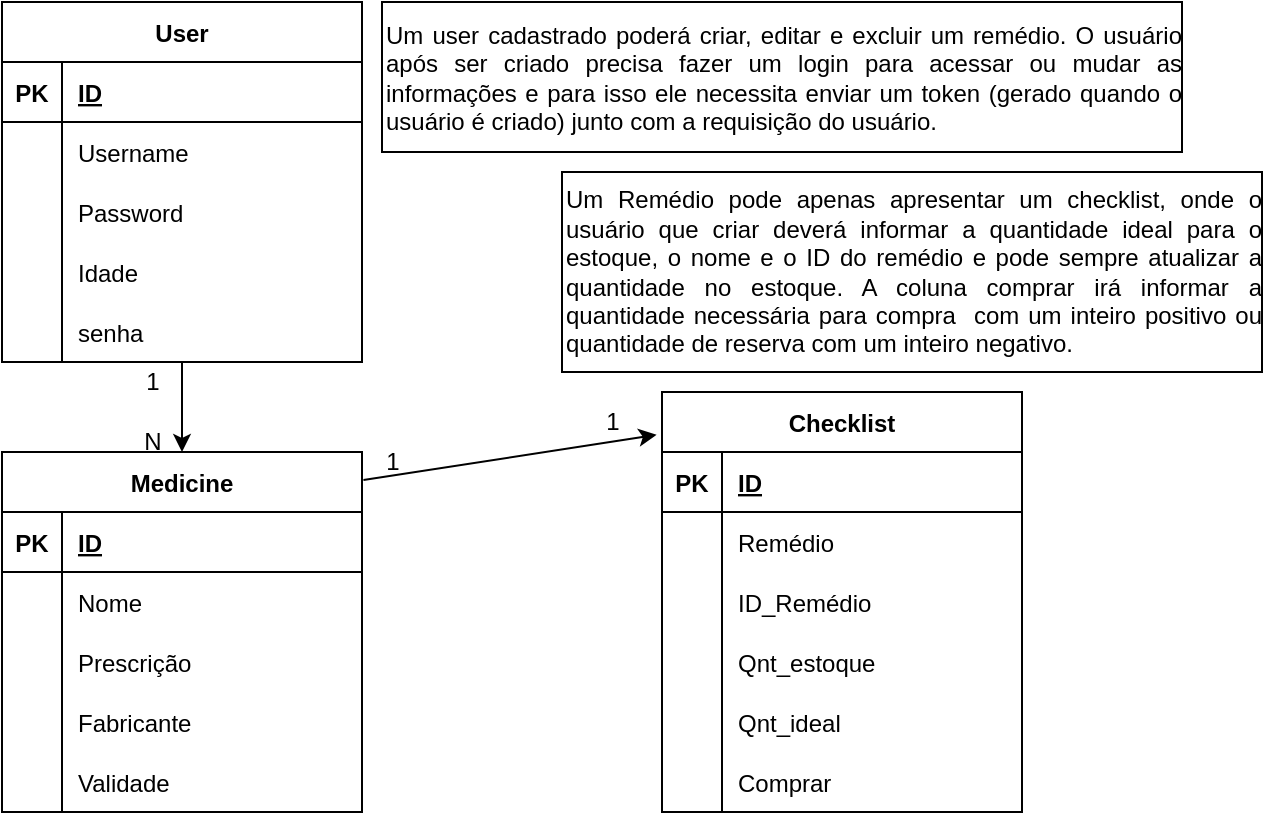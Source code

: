<mxfile version="20.8.11" type="device"><diagram name="Page-1" id="HAbRlYtDThELFS_4eXtm"><mxGraphModel dx="1034" dy="462" grid="1" gridSize="10" guides="1" tooltips="1" connect="1" arrows="1" fold="1" page="1" pageScale="1" pageWidth="850" pageHeight="1100" math="0" shadow="0"><root><mxCell id="0"/><mxCell id="1" parent="0"/><mxCell id="Bo_xoH94hTl9T-2Kvvit-1" value="User" style="shape=table;startSize=30;container=1;collapsible=1;childLayout=tableLayout;fixedRows=1;rowLines=0;fontStyle=1;align=center;resizeLast=1;" parent="1" vertex="1"><mxGeometry x="110" y="215" width="180" height="180" as="geometry"/></mxCell><mxCell id="Bo_xoH94hTl9T-2Kvvit-2" value="" style="shape=tableRow;horizontal=0;startSize=0;swimlaneHead=0;swimlaneBody=0;fillColor=none;collapsible=0;dropTarget=0;points=[[0,0.5],[1,0.5]];portConstraint=eastwest;top=0;left=0;right=0;bottom=1;" parent="Bo_xoH94hTl9T-2Kvvit-1" vertex="1"><mxGeometry y="30" width="180" height="30" as="geometry"/></mxCell><mxCell id="Bo_xoH94hTl9T-2Kvvit-3" value="PK" style="shape=partialRectangle;connectable=0;fillColor=none;top=0;left=0;bottom=0;right=0;fontStyle=1;overflow=hidden;" parent="Bo_xoH94hTl9T-2Kvvit-2" vertex="1"><mxGeometry width="30" height="30" as="geometry"><mxRectangle width="30" height="30" as="alternateBounds"/></mxGeometry></mxCell><mxCell id="Bo_xoH94hTl9T-2Kvvit-4" value="ID" style="shape=partialRectangle;connectable=0;fillColor=none;top=0;left=0;bottom=0;right=0;align=left;spacingLeft=6;fontStyle=5;overflow=hidden;" parent="Bo_xoH94hTl9T-2Kvvit-2" vertex="1"><mxGeometry x="30" width="150" height="30" as="geometry"><mxRectangle width="150" height="30" as="alternateBounds"/></mxGeometry></mxCell><mxCell id="Bo_xoH94hTl9T-2Kvvit-5" value="" style="shape=tableRow;horizontal=0;startSize=0;swimlaneHead=0;swimlaneBody=0;fillColor=none;collapsible=0;dropTarget=0;points=[[0,0.5],[1,0.5]];portConstraint=eastwest;top=0;left=0;right=0;bottom=0;" parent="Bo_xoH94hTl9T-2Kvvit-1" vertex="1"><mxGeometry y="60" width="180" height="30" as="geometry"/></mxCell><mxCell id="Bo_xoH94hTl9T-2Kvvit-6" value="" style="shape=partialRectangle;connectable=0;fillColor=none;top=0;left=0;bottom=0;right=0;editable=1;overflow=hidden;" parent="Bo_xoH94hTl9T-2Kvvit-5" vertex="1"><mxGeometry width="30" height="30" as="geometry"><mxRectangle width="30" height="30" as="alternateBounds"/></mxGeometry></mxCell><mxCell id="Bo_xoH94hTl9T-2Kvvit-7" value="Username" style="shape=partialRectangle;connectable=0;fillColor=none;top=0;left=0;bottom=0;right=0;align=left;spacingLeft=6;overflow=hidden;" parent="Bo_xoH94hTl9T-2Kvvit-5" vertex="1"><mxGeometry x="30" width="150" height="30" as="geometry"><mxRectangle width="150" height="30" as="alternateBounds"/></mxGeometry></mxCell><mxCell id="Bo_xoH94hTl9T-2Kvvit-8" value="" style="shape=tableRow;horizontal=0;startSize=0;swimlaneHead=0;swimlaneBody=0;fillColor=none;collapsible=0;dropTarget=0;points=[[0,0.5],[1,0.5]];portConstraint=eastwest;top=0;left=0;right=0;bottom=0;" parent="Bo_xoH94hTl9T-2Kvvit-1" vertex="1"><mxGeometry y="90" width="180" height="30" as="geometry"/></mxCell><mxCell id="Bo_xoH94hTl9T-2Kvvit-9" value="" style="shape=partialRectangle;connectable=0;fillColor=none;top=0;left=0;bottom=0;right=0;editable=1;overflow=hidden;" parent="Bo_xoH94hTl9T-2Kvvit-8" vertex="1"><mxGeometry width="30" height="30" as="geometry"><mxRectangle width="30" height="30" as="alternateBounds"/></mxGeometry></mxCell><mxCell id="Bo_xoH94hTl9T-2Kvvit-10" value="Password" style="shape=partialRectangle;connectable=0;fillColor=none;top=0;left=0;bottom=0;right=0;align=left;spacingLeft=6;overflow=hidden;" parent="Bo_xoH94hTl9T-2Kvvit-8" vertex="1"><mxGeometry x="30" width="150" height="30" as="geometry"><mxRectangle width="150" height="30" as="alternateBounds"/></mxGeometry></mxCell><mxCell id="Bo_xoH94hTl9T-2Kvvit-11" value="" style="shape=tableRow;horizontal=0;startSize=0;swimlaneHead=0;swimlaneBody=0;fillColor=none;collapsible=0;dropTarget=0;points=[[0,0.5],[1,0.5]];portConstraint=eastwest;top=0;left=0;right=0;bottom=0;" parent="Bo_xoH94hTl9T-2Kvvit-1" vertex="1"><mxGeometry y="120" width="180" height="30" as="geometry"/></mxCell><mxCell id="Bo_xoH94hTl9T-2Kvvit-12" value="" style="shape=partialRectangle;connectable=0;fillColor=none;top=0;left=0;bottom=0;right=0;editable=1;overflow=hidden;" parent="Bo_xoH94hTl9T-2Kvvit-11" vertex="1"><mxGeometry width="30" height="30" as="geometry"><mxRectangle width="30" height="30" as="alternateBounds"/></mxGeometry></mxCell><mxCell id="Bo_xoH94hTl9T-2Kvvit-13" value="Idade" style="shape=partialRectangle;connectable=0;fillColor=none;top=0;left=0;bottom=0;right=0;align=left;spacingLeft=6;overflow=hidden;" parent="Bo_xoH94hTl9T-2Kvvit-11" vertex="1"><mxGeometry x="30" width="150" height="30" as="geometry"><mxRectangle width="150" height="30" as="alternateBounds"/></mxGeometry></mxCell><mxCell id="Bo_xoH94hTl9T-2Kvvit-25" style="shape=tableRow;horizontal=0;startSize=0;swimlaneHead=0;swimlaneBody=0;fillColor=none;collapsible=0;dropTarget=0;points=[[0,0.5],[1,0.5]];portConstraint=eastwest;top=0;left=0;right=0;bottom=0;" parent="Bo_xoH94hTl9T-2Kvvit-1" vertex="1"><mxGeometry y="150" width="180" height="30" as="geometry"/></mxCell><mxCell id="Bo_xoH94hTl9T-2Kvvit-26" style="shape=partialRectangle;connectable=0;fillColor=none;top=0;left=0;bottom=0;right=0;editable=1;overflow=hidden;" parent="Bo_xoH94hTl9T-2Kvvit-25" vertex="1"><mxGeometry width="30" height="30" as="geometry"><mxRectangle width="30" height="30" as="alternateBounds"/></mxGeometry></mxCell><mxCell id="Bo_xoH94hTl9T-2Kvvit-27" value="senha" style="shape=partialRectangle;connectable=0;fillColor=none;top=0;left=0;bottom=0;right=0;align=left;spacingLeft=6;overflow=hidden;" parent="Bo_xoH94hTl9T-2Kvvit-25" vertex="1"><mxGeometry x="30" width="150" height="30" as="geometry"><mxRectangle width="150" height="30" as="alternateBounds"/></mxGeometry></mxCell><mxCell id="Bo_xoH94hTl9T-2Kvvit-28" value="Medicine" style="shape=table;startSize=30;container=1;collapsible=1;childLayout=tableLayout;fixedRows=1;rowLines=0;fontStyle=1;align=center;resizeLast=1;" parent="1" vertex="1"><mxGeometry x="110" y="440" width="180" height="180" as="geometry"/></mxCell><mxCell id="Bo_xoH94hTl9T-2Kvvit-29" value="" style="shape=tableRow;horizontal=0;startSize=0;swimlaneHead=0;swimlaneBody=0;fillColor=none;collapsible=0;dropTarget=0;points=[[0,0.5],[1,0.5]];portConstraint=eastwest;top=0;left=0;right=0;bottom=1;" parent="Bo_xoH94hTl9T-2Kvvit-28" vertex="1"><mxGeometry y="30" width="180" height="30" as="geometry"/></mxCell><mxCell id="Bo_xoH94hTl9T-2Kvvit-30" value="PK" style="shape=partialRectangle;connectable=0;fillColor=none;top=0;left=0;bottom=0;right=0;fontStyle=1;overflow=hidden;" parent="Bo_xoH94hTl9T-2Kvvit-29" vertex="1"><mxGeometry width="30" height="30" as="geometry"><mxRectangle width="30" height="30" as="alternateBounds"/></mxGeometry></mxCell><mxCell id="Bo_xoH94hTl9T-2Kvvit-31" value="ID" style="shape=partialRectangle;connectable=0;fillColor=none;top=0;left=0;bottom=0;right=0;align=left;spacingLeft=6;fontStyle=5;overflow=hidden;" parent="Bo_xoH94hTl9T-2Kvvit-29" vertex="1"><mxGeometry x="30" width="150" height="30" as="geometry"><mxRectangle width="150" height="30" as="alternateBounds"/></mxGeometry></mxCell><mxCell id="Bo_xoH94hTl9T-2Kvvit-32" value="" style="shape=tableRow;horizontal=0;startSize=0;swimlaneHead=0;swimlaneBody=0;fillColor=none;collapsible=0;dropTarget=0;points=[[0,0.5],[1,0.5]];portConstraint=eastwest;top=0;left=0;right=0;bottom=0;" parent="Bo_xoH94hTl9T-2Kvvit-28" vertex="1"><mxGeometry y="60" width="180" height="30" as="geometry"/></mxCell><mxCell id="Bo_xoH94hTl9T-2Kvvit-33" value="" style="shape=partialRectangle;connectable=0;fillColor=none;top=0;left=0;bottom=0;right=0;editable=1;overflow=hidden;" parent="Bo_xoH94hTl9T-2Kvvit-32" vertex="1"><mxGeometry width="30" height="30" as="geometry"><mxRectangle width="30" height="30" as="alternateBounds"/></mxGeometry></mxCell><mxCell id="Bo_xoH94hTl9T-2Kvvit-34" value="Nome" style="shape=partialRectangle;connectable=0;fillColor=none;top=0;left=0;bottom=0;right=0;align=left;spacingLeft=6;overflow=hidden;" parent="Bo_xoH94hTl9T-2Kvvit-32" vertex="1"><mxGeometry x="30" width="150" height="30" as="geometry"><mxRectangle width="150" height="30" as="alternateBounds"/></mxGeometry></mxCell><mxCell id="Bo_xoH94hTl9T-2Kvvit-35" value="" style="shape=tableRow;horizontal=0;startSize=0;swimlaneHead=0;swimlaneBody=0;fillColor=none;collapsible=0;dropTarget=0;points=[[0,0.5],[1,0.5]];portConstraint=eastwest;top=0;left=0;right=0;bottom=0;" parent="Bo_xoH94hTl9T-2Kvvit-28" vertex="1"><mxGeometry y="90" width="180" height="30" as="geometry"/></mxCell><mxCell id="Bo_xoH94hTl9T-2Kvvit-36" value="" style="shape=partialRectangle;connectable=0;fillColor=none;top=0;left=0;bottom=0;right=0;editable=1;overflow=hidden;" parent="Bo_xoH94hTl9T-2Kvvit-35" vertex="1"><mxGeometry width="30" height="30" as="geometry"><mxRectangle width="30" height="30" as="alternateBounds"/></mxGeometry></mxCell><mxCell id="Bo_xoH94hTl9T-2Kvvit-37" value="Prescrição" style="shape=partialRectangle;connectable=0;fillColor=none;top=0;left=0;bottom=0;right=0;align=left;spacingLeft=6;overflow=hidden;" parent="Bo_xoH94hTl9T-2Kvvit-35" vertex="1"><mxGeometry x="30" width="150" height="30" as="geometry"><mxRectangle width="150" height="30" as="alternateBounds"/></mxGeometry></mxCell><mxCell id="Bo_xoH94hTl9T-2Kvvit-38" value="" style="shape=tableRow;horizontal=0;startSize=0;swimlaneHead=0;swimlaneBody=0;fillColor=none;collapsible=0;dropTarget=0;points=[[0,0.5],[1,0.5]];portConstraint=eastwest;top=0;left=0;right=0;bottom=0;" parent="Bo_xoH94hTl9T-2Kvvit-28" vertex="1"><mxGeometry y="120" width="180" height="30" as="geometry"/></mxCell><mxCell id="Bo_xoH94hTl9T-2Kvvit-39" value="" style="shape=partialRectangle;connectable=0;fillColor=none;top=0;left=0;bottom=0;right=0;editable=1;overflow=hidden;" parent="Bo_xoH94hTl9T-2Kvvit-38" vertex="1"><mxGeometry width="30" height="30" as="geometry"><mxRectangle width="30" height="30" as="alternateBounds"/></mxGeometry></mxCell><mxCell id="Bo_xoH94hTl9T-2Kvvit-40" value="Fabricante" style="shape=partialRectangle;connectable=0;fillColor=none;top=0;left=0;bottom=0;right=0;align=left;spacingLeft=6;overflow=hidden;" parent="Bo_xoH94hTl9T-2Kvvit-38" vertex="1"><mxGeometry x="30" width="150" height="30" as="geometry"><mxRectangle width="150" height="30" as="alternateBounds"/></mxGeometry></mxCell><mxCell id="Bo_xoH94hTl9T-2Kvvit-41" style="shape=tableRow;horizontal=0;startSize=0;swimlaneHead=0;swimlaneBody=0;fillColor=none;collapsible=0;dropTarget=0;points=[[0,0.5],[1,0.5]];portConstraint=eastwest;top=0;left=0;right=0;bottom=0;" parent="Bo_xoH94hTl9T-2Kvvit-28" vertex="1"><mxGeometry y="150" width="180" height="30" as="geometry"/></mxCell><mxCell id="Bo_xoH94hTl9T-2Kvvit-42" style="shape=partialRectangle;connectable=0;fillColor=none;top=0;left=0;bottom=0;right=0;editable=1;overflow=hidden;" parent="Bo_xoH94hTl9T-2Kvvit-41" vertex="1"><mxGeometry width="30" height="30" as="geometry"><mxRectangle width="30" height="30" as="alternateBounds"/></mxGeometry></mxCell><mxCell id="Bo_xoH94hTl9T-2Kvvit-43" value="Validade" style="shape=partialRectangle;connectable=0;fillColor=none;top=0;left=0;bottom=0;right=0;align=left;spacingLeft=6;overflow=hidden;" parent="Bo_xoH94hTl9T-2Kvvit-41" vertex="1"><mxGeometry x="30" width="150" height="30" as="geometry"><mxRectangle width="150" height="30" as="alternateBounds"/></mxGeometry></mxCell><mxCell id="Bo_xoH94hTl9T-2Kvvit-44" value="Checklist" style="shape=table;startSize=30;container=1;collapsible=1;childLayout=tableLayout;fixedRows=1;rowLines=0;fontStyle=1;align=center;resizeLast=1;" parent="1" vertex="1"><mxGeometry x="440" y="410" width="180" height="210" as="geometry"/></mxCell><mxCell id="Bo_xoH94hTl9T-2Kvvit-45" value="" style="shape=tableRow;horizontal=0;startSize=0;swimlaneHead=0;swimlaneBody=0;fillColor=none;collapsible=0;dropTarget=0;points=[[0,0.5],[1,0.5]];portConstraint=eastwest;top=0;left=0;right=0;bottom=1;" parent="Bo_xoH94hTl9T-2Kvvit-44" vertex="1"><mxGeometry y="30" width="180" height="30" as="geometry"/></mxCell><mxCell id="Bo_xoH94hTl9T-2Kvvit-46" value="PK" style="shape=partialRectangle;connectable=0;fillColor=none;top=0;left=0;bottom=0;right=0;fontStyle=1;overflow=hidden;" parent="Bo_xoH94hTl9T-2Kvvit-45" vertex="1"><mxGeometry width="30" height="30" as="geometry"><mxRectangle width="30" height="30" as="alternateBounds"/></mxGeometry></mxCell><mxCell id="Bo_xoH94hTl9T-2Kvvit-47" value="ID" style="shape=partialRectangle;connectable=0;fillColor=none;top=0;left=0;bottom=0;right=0;align=left;spacingLeft=6;fontStyle=5;overflow=hidden;" parent="Bo_xoH94hTl9T-2Kvvit-45" vertex="1"><mxGeometry x="30" width="150" height="30" as="geometry"><mxRectangle width="150" height="30" as="alternateBounds"/></mxGeometry></mxCell><mxCell id="Bo_xoH94hTl9T-2Kvvit-48" value="" style="shape=tableRow;horizontal=0;startSize=0;swimlaneHead=0;swimlaneBody=0;fillColor=none;collapsible=0;dropTarget=0;points=[[0,0.5],[1,0.5]];portConstraint=eastwest;top=0;left=0;right=0;bottom=0;" parent="Bo_xoH94hTl9T-2Kvvit-44" vertex="1"><mxGeometry y="60" width="180" height="30" as="geometry"/></mxCell><mxCell id="Bo_xoH94hTl9T-2Kvvit-49" value="" style="shape=partialRectangle;connectable=0;fillColor=none;top=0;left=0;bottom=0;right=0;editable=1;overflow=hidden;" parent="Bo_xoH94hTl9T-2Kvvit-48" vertex="1"><mxGeometry width="30" height="30" as="geometry"><mxRectangle width="30" height="30" as="alternateBounds"/></mxGeometry></mxCell><mxCell id="Bo_xoH94hTl9T-2Kvvit-50" value="Remédio" style="shape=partialRectangle;connectable=0;fillColor=none;top=0;left=0;bottom=0;right=0;align=left;spacingLeft=6;overflow=hidden;" parent="Bo_xoH94hTl9T-2Kvvit-48" vertex="1"><mxGeometry x="30" width="150" height="30" as="geometry"><mxRectangle width="150" height="30" as="alternateBounds"/></mxGeometry></mxCell><mxCell id="Bo_xoH94hTl9T-2Kvvit-51" value="" style="shape=tableRow;horizontal=0;startSize=0;swimlaneHead=0;swimlaneBody=0;fillColor=none;collapsible=0;dropTarget=0;points=[[0,0.5],[1,0.5]];portConstraint=eastwest;top=0;left=0;right=0;bottom=0;" parent="Bo_xoH94hTl9T-2Kvvit-44" vertex="1"><mxGeometry y="90" width="180" height="30" as="geometry"/></mxCell><mxCell id="Bo_xoH94hTl9T-2Kvvit-52" value="" style="shape=partialRectangle;connectable=0;fillColor=none;top=0;left=0;bottom=0;right=0;editable=1;overflow=hidden;" parent="Bo_xoH94hTl9T-2Kvvit-51" vertex="1"><mxGeometry width="30" height="30" as="geometry"><mxRectangle width="30" height="30" as="alternateBounds"/></mxGeometry></mxCell><mxCell id="Bo_xoH94hTl9T-2Kvvit-53" value="ID_Remédio" style="shape=partialRectangle;connectable=0;fillColor=none;top=0;left=0;bottom=0;right=0;align=left;spacingLeft=6;overflow=hidden;" parent="Bo_xoH94hTl9T-2Kvvit-51" vertex="1"><mxGeometry x="30" width="150" height="30" as="geometry"><mxRectangle width="150" height="30" as="alternateBounds"/></mxGeometry></mxCell><mxCell id="Bo_xoH94hTl9T-2Kvvit-54" value="" style="shape=tableRow;horizontal=0;startSize=0;swimlaneHead=0;swimlaneBody=0;fillColor=none;collapsible=0;dropTarget=0;points=[[0,0.5],[1,0.5]];portConstraint=eastwest;top=0;left=0;right=0;bottom=0;" parent="Bo_xoH94hTl9T-2Kvvit-44" vertex="1"><mxGeometry y="120" width="180" height="30" as="geometry"/></mxCell><mxCell id="Bo_xoH94hTl9T-2Kvvit-55" value="" style="shape=partialRectangle;connectable=0;fillColor=none;top=0;left=0;bottom=0;right=0;editable=1;overflow=hidden;" parent="Bo_xoH94hTl9T-2Kvvit-54" vertex="1"><mxGeometry width="30" height="30" as="geometry"><mxRectangle width="30" height="30" as="alternateBounds"/></mxGeometry></mxCell><mxCell id="Bo_xoH94hTl9T-2Kvvit-56" value="Qnt_estoque" style="shape=partialRectangle;connectable=0;fillColor=none;top=0;left=0;bottom=0;right=0;align=left;spacingLeft=6;overflow=hidden;" parent="Bo_xoH94hTl9T-2Kvvit-54" vertex="1"><mxGeometry x="30" width="150" height="30" as="geometry"><mxRectangle width="150" height="30" as="alternateBounds"/></mxGeometry></mxCell><mxCell id="Bo_xoH94hTl9T-2Kvvit-57" style="shape=tableRow;horizontal=0;startSize=0;swimlaneHead=0;swimlaneBody=0;fillColor=none;collapsible=0;dropTarget=0;points=[[0,0.5],[1,0.5]];portConstraint=eastwest;top=0;left=0;right=0;bottom=0;" parent="Bo_xoH94hTl9T-2Kvvit-44" vertex="1"><mxGeometry y="150" width="180" height="30" as="geometry"/></mxCell><mxCell id="Bo_xoH94hTl9T-2Kvvit-58" style="shape=partialRectangle;connectable=0;fillColor=none;top=0;left=0;bottom=0;right=0;editable=1;overflow=hidden;" parent="Bo_xoH94hTl9T-2Kvvit-57" vertex="1"><mxGeometry width="30" height="30" as="geometry"><mxRectangle width="30" height="30" as="alternateBounds"/></mxGeometry></mxCell><mxCell id="Bo_xoH94hTl9T-2Kvvit-59" value="Qnt_ideal" style="shape=partialRectangle;connectable=0;fillColor=none;top=0;left=0;bottom=0;right=0;align=left;spacingLeft=6;overflow=hidden;" parent="Bo_xoH94hTl9T-2Kvvit-57" vertex="1"><mxGeometry x="30" width="150" height="30" as="geometry"><mxRectangle width="150" height="30" as="alternateBounds"/></mxGeometry></mxCell><mxCell id="Bo_xoH94hTl9T-2Kvvit-60" style="shape=tableRow;horizontal=0;startSize=0;swimlaneHead=0;swimlaneBody=0;fillColor=none;collapsible=0;dropTarget=0;points=[[0,0.5],[1,0.5]];portConstraint=eastwest;top=0;left=0;right=0;bottom=0;" parent="Bo_xoH94hTl9T-2Kvvit-44" vertex="1"><mxGeometry y="180" width="180" height="30" as="geometry"/></mxCell><mxCell id="Bo_xoH94hTl9T-2Kvvit-61" style="shape=partialRectangle;connectable=0;fillColor=none;top=0;left=0;bottom=0;right=0;editable=1;overflow=hidden;" parent="Bo_xoH94hTl9T-2Kvvit-60" vertex="1"><mxGeometry width="30" height="30" as="geometry"><mxRectangle width="30" height="30" as="alternateBounds"/></mxGeometry></mxCell><mxCell id="Bo_xoH94hTl9T-2Kvvit-62" value="Comprar" style="shape=partialRectangle;connectable=0;fillColor=none;top=0;left=0;bottom=0;right=0;align=left;spacingLeft=6;overflow=hidden;" parent="Bo_xoH94hTl9T-2Kvvit-60" vertex="1"><mxGeometry x="30" width="150" height="30" as="geometry"><mxRectangle width="150" height="30" as="alternateBounds"/></mxGeometry></mxCell><mxCell id="Bo_xoH94hTl9T-2Kvvit-64" value="&lt;div style=&quot;text-align: justify;&quot;&gt;&lt;span style=&quot;background-color: initial;&quot;&gt;Um user cadastrado poderá criar, editar e excluir um remédio. O usuário após ser criado precisa fazer um login para acessar ou mudar as informações e para isso ele necessita enviar um token (gerado quando o usuário é criado) junto com a requisição do usuário.&lt;/span&gt;&lt;/div&gt;" style="rounded=0;whiteSpace=wrap;html=1;align=left;" parent="1" vertex="1"><mxGeometry x="300" y="215" width="400" height="75" as="geometry"/></mxCell><mxCell id="Bo_xoH94hTl9T-2Kvvit-65" value="" style="endArrow=classic;html=1;rounded=0;entryX=0.5;entryY=0;entryDx=0;entryDy=0;" parent="1" source="Bo_xoH94hTl9T-2Kvvit-1" target="Bo_xoH94hTl9T-2Kvvit-28" edge="1"><mxGeometry width="50" height="50" relative="1" as="geometry"><mxPoint x="210" y="400" as="sourcePoint"/><mxPoint x="250" y="420" as="targetPoint"/></mxGeometry></mxCell><mxCell id="Bo_xoH94hTl9T-2Kvvit-66" value="1" style="text;html=1;align=center;verticalAlign=middle;resizable=0;points=[];autosize=1;strokeColor=none;fillColor=none;" parent="1" vertex="1"><mxGeometry x="290" y="430" width="30" height="30" as="geometry"/></mxCell><mxCell id="Bo_xoH94hTl9T-2Kvvit-67" value="N" style="text;html=1;align=center;verticalAlign=middle;resizable=0;points=[];autosize=1;strokeColor=none;fillColor=none;" parent="1" vertex="1"><mxGeometry x="170" y="420" width="30" height="30" as="geometry"/></mxCell><mxCell id="Bo_xoH94hTl9T-2Kvvit-68" value="" style="endArrow=classic;html=1;rounded=0;entryX=-0.015;entryY=0.102;entryDx=0;entryDy=0;entryPerimeter=0;exitX=1.004;exitY=0.078;exitDx=0;exitDy=0;exitPerimeter=0;" parent="1" source="Bo_xoH94hTl9T-2Kvvit-28" target="Bo_xoH94hTl9T-2Kvvit-44" edge="1"><mxGeometry width="50" height="50" relative="1" as="geometry"><mxPoint x="300" y="390" as="sourcePoint"/><mxPoint x="300" y="480" as="targetPoint"/></mxGeometry></mxCell><mxCell id="Bo_xoH94hTl9T-2Kvvit-69" value="1" style="text;html=1;align=center;verticalAlign=middle;resizable=0;points=[];autosize=1;strokeColor=none;fillColor=none;" parent="1" vertex="1"><mxGeometry x="400" y="410" width="30" height="30" as="geometry"/></mxCell><mxCell id="Bo_xoH94hTl9T-2Kvvit-72" value="1" style="text;html=1;align=center;verticalAlign=middle;resizable=0;points=[];autosize=1;strokeColor=none;fillColor=none;" parent="1" vertex="1"><mxGeometry x="410" y="350" width="30" height="30" as="geometry"/></mxCell><mxCell id="Bo_xoH94hTl9T-2Kvvit-73" value="&lt;div style=&quot;text-align: justify;&quot;&gt;&lt;span style=&quot;background-color: initial;&quot;&gt;Um Remédio pode apenas apresentar um checklist, onde o usuário que criar deverá informar a quantidade ideal para o estoque, o nome e o ID do remédio e pode sempre atualizar a quantidade no estoque. A coluna comprar irá informar a quantidade necessária para compra&amp;nbsp; com um inteiro positivo ou quantidade de reserva com um inteiro negativo.&lt;/span&gt;&lt;/div&gt;" style="rounded=0;whiteSpace=wrap;html=1;align=left;" parent="1" vertex="1"><mxGeometry x="390" y="300" width="350" height="100" as="geometry"/></mxCell><mxCell id="Bo_xoH94hTl9T-2Kvvit-76" value="1" style="text;html=1;align=center;verticalAlign=middle;resizable=0;points=[];autosize=1;strokeColor=none;fillColor=none;" parent="1" vertex="1"><mxGeometry x="170" y="390" width="30" height="30" as="geometry"/></mxCell></root></mxGraphModel></diagram></mxfile>